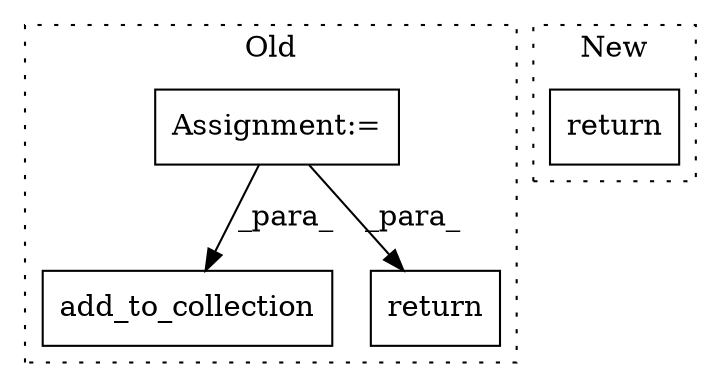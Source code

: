 digraph G {
subgraph cluster0 {
1 [label="add_to_collection" a="32" s="2281,2362" l="18,1" shape="box"];
3 [label="Assignment:=" a="7" s="2112" l="1" shape="box"];
4 [label="return" a="41" s="2369" l="7" shape="box"];
label = "Old";
style="dotted";
}
subgraph cluster1 {
2 [label="return" a="41" s="5689" l="7" shape="box"];
label = "New";
style="dotted";
}
3 -> 4 [label="_para_"];
3 -> 1 [label="_para_"];
}